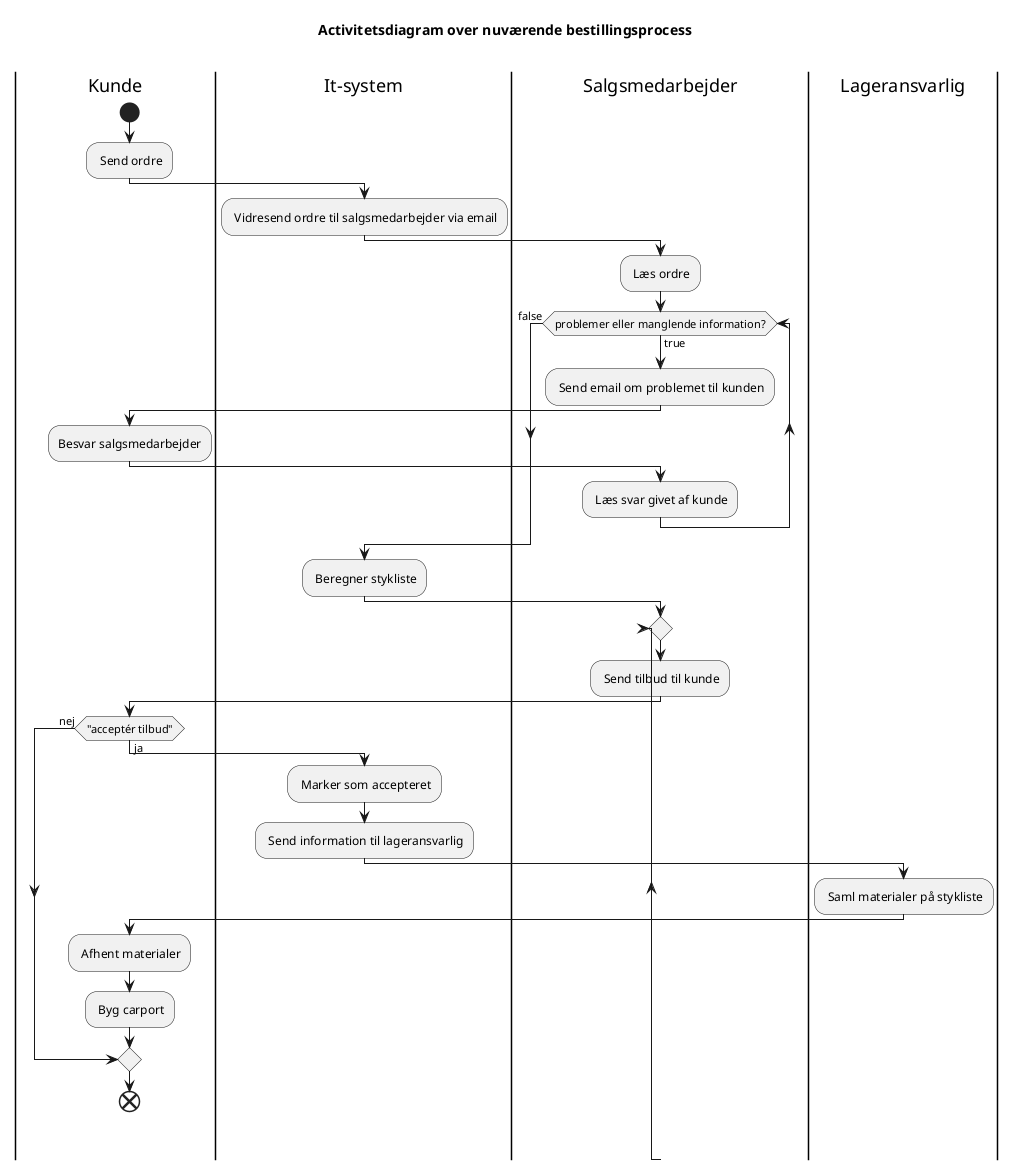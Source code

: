 @startuml

title Activitetsdiagram over nuværende bestillingsprocess \n

|Kunde|
start
: Send ordre;
|It-system|
: Vidresend ordre til salgsmedarbejder via email;
|Salgsmedarbejder|
: Læs ordre;
while (problemer eller manglende information?) is (true)
    : Send email om problemet til kunden;
    |Kunde|
    :Besvar salgsmedarbejder;
    |Salgsmedarbejder|
    : Læs svar givet af kunde;
endwhile (false)
|It-system|
: Beregner stykliste;
|Salgsmedarbejder|
repeat
: Send tilbud til kunde;
|Kunde|
if ("acceptér tilbud") then (ja)
|It-system|
: Marker som accepteret;
: Send information til lageransvarlig;
|Lageransvarlig|
: Saml materialer på stykliste;
|Kunde|
: Afhent materialer;
: Byg carport;
else (nej)
endif
end
@enduml